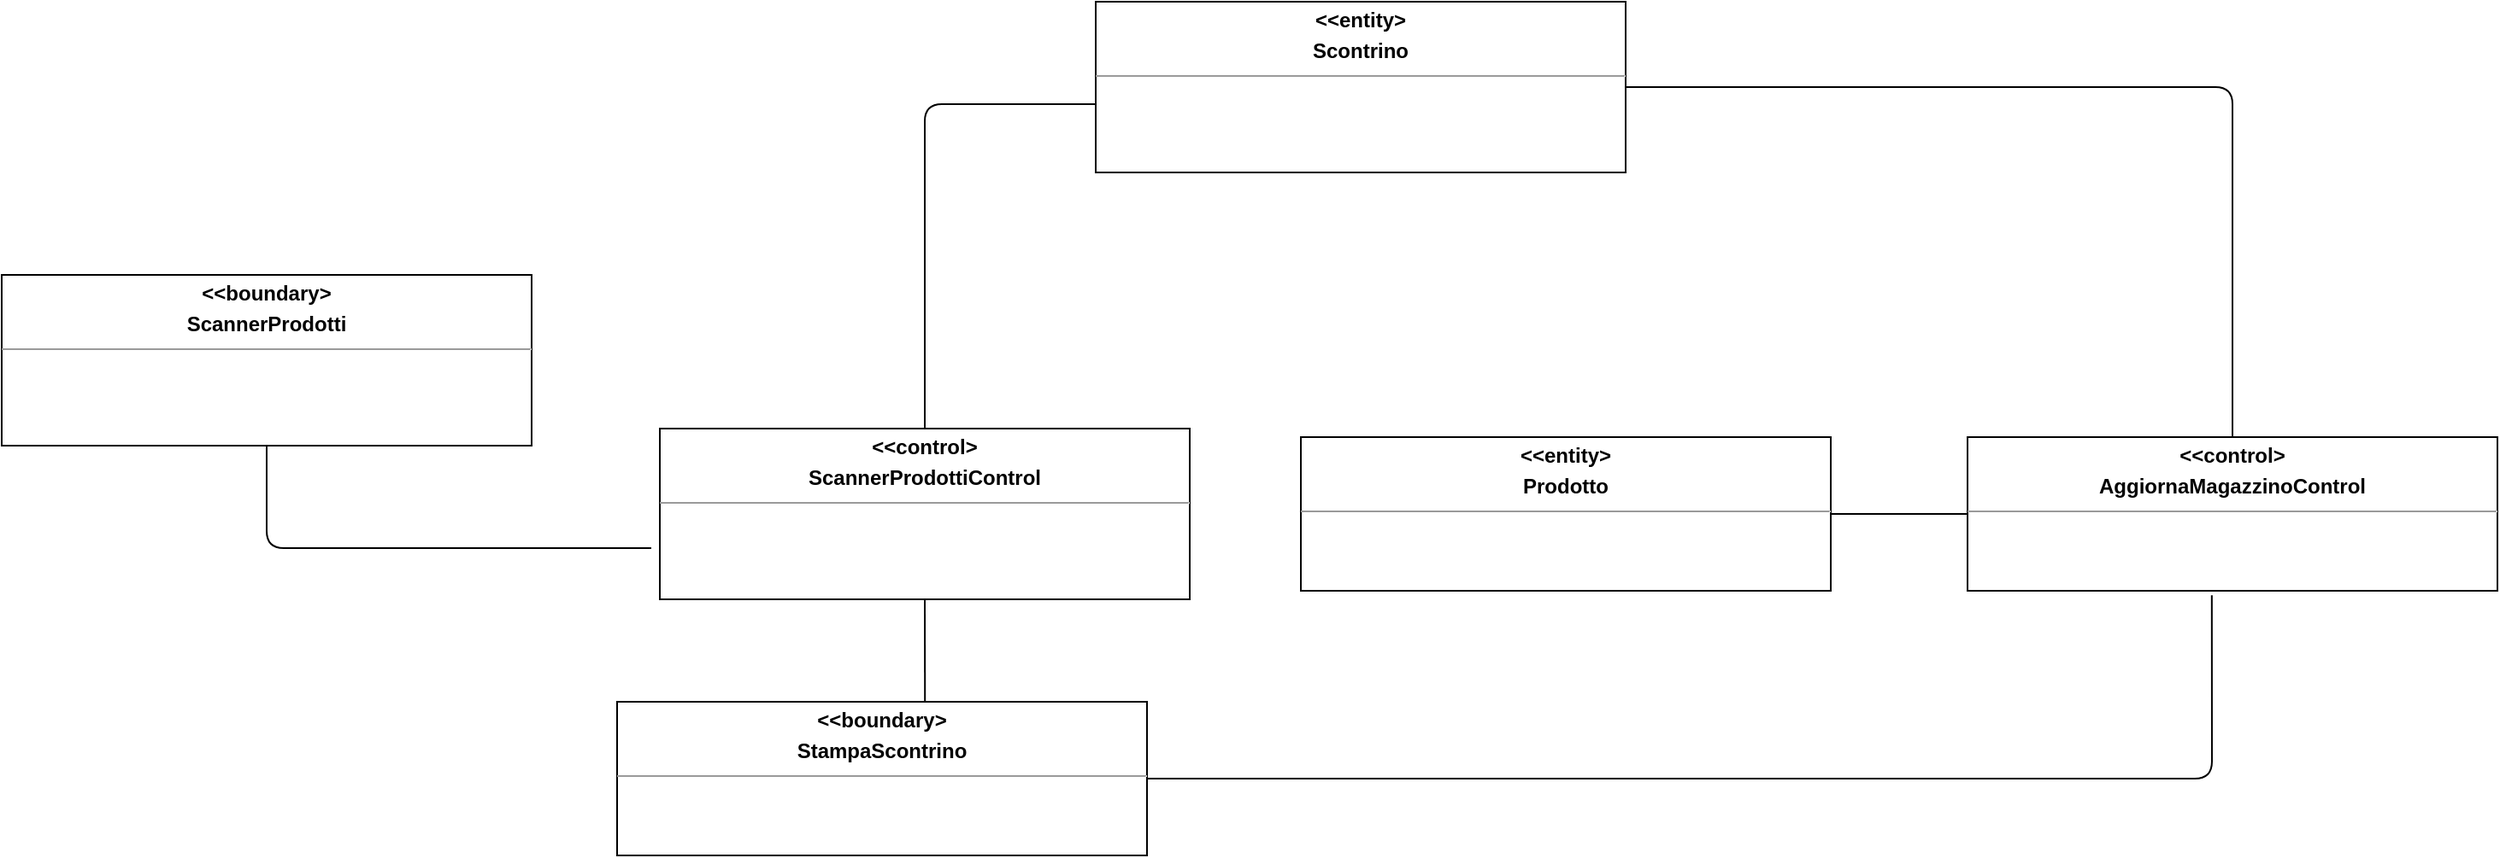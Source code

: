 <mxfile version="13.10.4" type="device"><diagram name="Page-1" id="c4acf3e9-155e-7222-9cf6-157b1a14988f"><mxGraphModel dx="868" dy="492" grid="1" gridSize="10" guides="1" tooltips="1" connect="1" arrows="1" fold="1" page="1" pageScale="1" pageWidth="850" pageHeight="1100" background="#ffffff" math="0" shadow="0"><root><mxCell id="0"/><mxCell id="1" parent="0"/><mxCell id="u4Vnxvx539vxSuZHv-vE-1" value="&lt;p style=&quot;margin: 0px ; margin-top: 4px ; text-align: center&quot;&gt;&lt;b&gt;&amp;lt;&amp;lt;entity&amp;gt;&lt;/b&gt;&lt;/p&gt;&lt;p style=&quot;margin: 0px ; margin-top: 4px ; text-align: center&quot;&gt;&lt;b&gt;Scontrino&lt;/b&gt;&lt;/p&gt;&lt;hr size=&quot;1&quot;&gt;&lt;p style=&quot;margin: 0px ; margin-left: 4px&quot;&gt;&lt;br&gt;&lt;/p&gt;" style="verticalAlign=top;align=left;overflow=fill;fontSize=12;fontFamily=Helvetica;html=1;rounded=0;shadow=0;comic=0;labelBackgroundColor=none;strokeWidth=1" parent="1" vertex="1"><mxGeometry x="680" y="110" width="310" height="100" as="geometry"/></mxCell><mxCell id="u4Vnxvx539vxSuZHv-vE-17" value="&lt;p style=&quot;margin: 0px ; margin-top: 4px ; text-align: center&quot;&gt;&lt;b&gt;&amp;lt;&amp;lt;boundary&amp;gt;&lt;/b&gt;&lt;/p&gt;&lt;p style=&quot;margin: 0px ; margin-top: 4px ; text-align: center&quot;&gt;&lt;b&gt;ScannerProdotti&lt;/b&gt;&lt;/p&gt;&lt;hr size=&quot;1&quot;&gt;&lt;p style=&quot;margin: 0px ; margin-left: 4px&quot;&gt;&lt;br&gt;&lt;/p&gt;" style="verticalAlign=top;align=left;overflow=fill;fontSize=12;fontFamily=Helvetica;html=1;rounded=0;shadow=0;comic=0;labelBackgroundColor=none;strokeWidth=1" parent="1" vertex="1"><mxGeometry x="40" y="270" width="310" height="100" as="geometry"/></mxCell><mxCell id="u4Vnxvx539vxSuZHv-vE-18" value="&lt;p style=&quot;margin: 0px ; margin-top: 4px ; text-align: center&quot;&gt;&lt;b&gt;&amp;lt;&amp;lt;control&amp;gt;&lt;/b&gt;&lt;/p&gt;&lt;p style=&quot;margin: 0px ; margin-top: 4px ; text-align: center&quot;&gt;&lt;b&gt;ScannerProdottiControl&lt;/b&gt;&lt;/p&gt;&lt;hr size=&quot;1&quot;&gt;&lt;p style=&quot;margin: 0px ; margin-left: 4px&quot;&gt;&lt;br&gt;&lt;/p&gt;" style="verticalAlign=top;align=left;overflow=fill;fontSize=12;fontFamily=Helvetica;html=1;rounded=0;shadow=0;comic=0;labelBackgroundColor=none;strokeWidth=1" parent="1" vertex="1"><mxGeometry x="425" y="360" width="310" height="100" as="geometry"/></mxCell><mxCell id="u4Vnxvx539vxSuZHv-vE-25" value="&lt;p style=&quot;margin: 0px ; margin-top: 4px ; text-align: center&quot;&gt;&lt;b&gt;&amp;lt;&amp;lt;boundary&amp;gt;&lt;/b&gt;&lt;/p&gt;&lt;p style=&quot;margin: 0px ; margin-top: 4px ; text-align: center&quot;&gt;&lt;b&gt;StampaScontrino&lt;/b&gt;&lt;/p&gt;&lt;hr size=&quot;1&quot;&gt;&lt;p style=&quot;margin: 0px ; margin-left: 4px&quot;&gt;&lt;br&gt;&lt;/p&gt;" style="verticalAlign=top;align=left;overflow=fill;fontSize=12;fontFamily=Helvetica;html=1;rounded=0;shadow=0;comic=0;labelBackgroundColor=none;strokeWidth=1" parent="1" vertex="1"><mxGeometry x="400" y="520" width="310" height="90" as="geometry"/></mxCell><mxCell id="u4Vnxvx539vxSuZHv-vE-27" value="&lt;p style=&quot;margin: 0px ; margin-top: 4px ; text-align: center&quot;&gt;&lt;b&gt;&amp;lt;&amp;lt;control&amp;gt;&lt;/b&gt;&lt;/p&gt;&lt;p style=&quot;margin: 0px ; margin-top: 4px ; text-align: center&quot;&gt;&lt;b&gt;AggiornaMagazzinoControl&lt;/b&gt;&lt;/p&gt;&lt;hr size=&quot;1&quot;&gt;&lt;p style=&quot;margin: 0px ; margin-left: 4px&quot;&gt;&lt;br&gt;&lt;/p&gt;" style="verticalAlign=top;align=left;overflow=fill;fontSize=12;fontFamily=Helvetica;html=1;rounded=0;shadow=0;comic=0;labelBackgroundColor=none;strokeWidth=1" parent="1" vertex="1"><mxGeometry x="1190" y="365" width="310" height="90" as="geometry"/></mxCell><mxCell id="5mNgaMzRDE3fqiuuh5rC-3" value="" style="endArrow=none;html=1;strokeColor=#000000;entryX=0.5;entryY=1;entryDx=0;entryDy=0;" parent="1" target="u4Vnxvx539vxSuZHv-vE-17" edge="1"><mxGeometry width="50" height="50" relative="1" as="geometry"><mxPoint x="420" y="430" as="sourcePoint"/><mxPoint x="220" y="420" as="targetPoint"/><Array as="points"><mxPoint x="195" y="430"/></Array></mxGeometry></mxCell><mxCell id="5mNgaMzRDE3fqiuuh5rC-5" value="" style="endArrow=none;html=1;strokeColor=#000000;exitX=0.5;exitY=0;exitDx=0;exitDy=0;" parent="1" source="u4Vnxvx539vxSuZHv-vE-18" edge="1"><mxGeometry width="50" height="50" relative="1" as="geometry"><mxPoint x="450" y="270" as="sourcePoint"/><mxPoint x="680" y="170" as="targetPoint"/><Array as="points"><mxPoint x="580" y="170"/></Array></mxGeometry></mxCell><mxCell id="5mNgaMzRDE3fqiuuh5rC-7" value="" style="endArrow=none;html=1;strokeColor=#000000;exitX=1;exitY=0.5;exitDx=0;exitDy=0;entryX=0.5;entryY=0;entryDx=0;entryDy=0;" parent="1" source="u4Vnxvx539vxSuZHv-vE-1" target="u4Vnxvx539vxSuZHv-vE-27" edge="1"><mxGeometry width="50" height="50" relative="1" as="geometry"><mxPoint x="1070" y="220" as="sourcePoint"/><mxPoint x="1120" y="300" as="targetPoint"/><Array as="points"><mxPoint x="1345" y="160"/></Array></mxGeometry></mxCell><mxCell id="5mNgaMzRDE3fqiuuh5rC-8" value="" style="endArrow=none;html=1;strokeColor=#000000;exitX=0.581;exitY=0;exitDx=0;exitDy=0;exitPerimeter=0;entryX=0.5;entryY=1;entryDx=0;entryDy=0;" parent="1" source="u4Vnxvx539vxSuZHv-vE-25" target="u4Vnxvx539vxSuZHv-vE-18" edge="1"><mxGeometry width="50" height="50" relative="1" as="geometry"><mxPoint x="1090" y="510" as="sourcePoint"/><mxPoint x="1120" y="450" as="targetPoint"/></mxGeometry></mxCell><mxCell id="Q849-BrAudGBR21yWrjF-1" value="&lt;p style=&quot;margin: 0px ; margin-top: 4px ; text-align: center&quot;&gt;&lt;b&gt;&amp;lt;&amp;lt;entity&amp;gt;&lt;/b&gt;&lt;/p&gt;&lt;p style=&quot;margin: 0px ; margin-top: 4px ; text-align: center&quot;&gt;&lt;b&gt;Prodotto&lt;/b&gt;&lt;/p&gt;&lt;hr size=&quot;1&quot;&gt;&lt;p style=&quot;margin: 0px ; margin-left: 4px&quot;&gt;&lt;br&gt;&lt;/p&gt;" style="verticalAlign=top;align=left;overflow=fill;fontSize=12;fontFamily=Helvetica;html=1;rounded=0;shadow=0;comic=0;labelBackgroundColor=none;strokeWidth=1" parent="1" vertex="1"><mxGeometry x="800" y="365" width="310" height="90" as="geometry"/></mxCell><mxCell id="IldBOj81DQktrilHb1QF-4" value="" style="endArrow=none;html=1;strokeColor=#000000;exitX=1;exitY=0.5;exitDx=0;exitDy=0;entryX=0.461;entryY=1.029;entryDx=0;entryDy=0;entryPerimeter=0;" parent="1" source="u4Vnxvx539vxSuZHv-vE-25" target="u4Vnxvx539vxSuZHv-vE-27" edge="1"><mxGeometry width="50" height="50" relative="1" as="geometry"><mxPoint x="590.11" y="570" as="sourcePoint"/><mxPoint x="590" y="500" as="targetPoint"/><Array as="points"><mxPoint x="1108" y="565"/><mxPoint x="1333" y="565"/></Array></mxGeometry></mxCell><mxCell id="IldBOj81DQktrilHb1QF-9" value="" style="endArrow=none;html=1;strokeColor=#000000;exitX=1;exitY=0.5;exitDx=0;exitDy=0;entryX=0;entryY=0.5;entryDx=0;entryDy=0;" parent="1" source="Q849-BrAudGBR21yWrjF-1" target="u4Vnxvx539vxSuZHv-vE-27" edge="1"><mxGeometry width="50" height="50" relative="1" as="geometry"><mxPoint x="720" y="575" as="sourcePoint"/><mxPoint x="1342.91" y="402.61" as="targetPoint"/><Array as="points"/></mxGeometry></mxCell></root></mxGraphModel></diagram></mxfile>